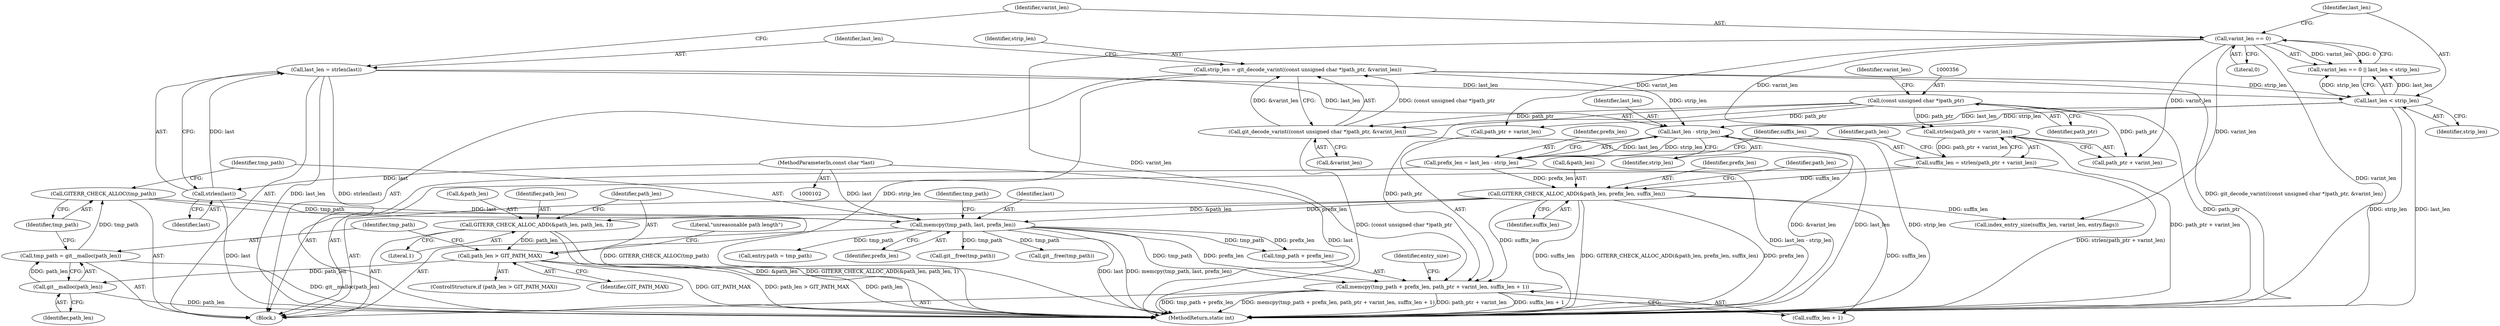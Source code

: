 digraph "0_libgit2_3db1af1f370295ad5355b8f64b865a2a357bcac0@API" {
"1000413" [label="(Call,memcpy(tmp_path + prefix_len, path_ptr + varint_len, suffix_len + 1))"];
"1000409" [label="(Call,memcpy(tmp_path, last, prefix_len))"];
"1000407" [label="(Call,GITERR_CHECK_ALLOC(tmp_path))"];
"1000403" [label="(Call,tmp_path = git__malloc(path_len))"];
"1000405" [label="(Call,git__malloc(path_len))"];
"1000397" [label="(Call,path_len > GIT_PATH_MAX)"];
"1000391" [label="(Call,GITERR_CHECK_ALLOC_ADD(&path_len, path_len, 1))"];
"1000386" [label="(Call,GITERR_CHECK_ALLOC_ADD(&path_len, prefix_len, suffix_len))"];
"1000375" [label="(Call,prefix_len = last_len - strip_len)"];
"1000377" [label="(Call,last_len - strip_len)"];
"1000360" [label="(Call,last_len = strlen(last))"];
"1000362" [label="(Call,strlen(last))"];
"1000108" [label="(MethodParameterIn,const char *last)"];
"1000369" [label="(Call,last_len < strip_len)"];
"1000352" [label="(Call,strip_len = git_decode_varint((const unsigned char *)path_ptr, &varint_len))"];
"1000354" [label="(Call,git_decode_varint((const unsigned char *)path_ptr, &varint_len))"];
"1000355" [label="(Call,(const unsigned char *)path_ptr)"];
"1000380" [label="(Call,suffix_len = strlen(path_ptr + varint_len))"];
"1000382" [label="(Call,strlen(path_ptr + varint_len))"];
"1000366" [label="(Call,varint_len == 0)"];
"1000379" [label="(Identifier,strip_len)"];
"1000371" [label="(Identifier,strip_len)"];
"1000399" [label="(Identifier,GIT_PATH_MAX)"];
"1000368" [label="(Literal,0)"];
"1000414" [label="(Call,tmp_path + prefix_len)"];
"1000369" [label="(Call,last_len < strip_len)"];
"1000380" [label="(Call,suffix_len = strlen(path_ptr + varint_len))"];
"1000387" [label="(Call,&path_len)"];
"1000362" [label="(Call,strlen(last))"];
"1000365" [label="(Call,varint_len == 0 || last_len < strip_len)"];
"1000466" [label="(Call,git__free(tmp_path))"];
"1000402" [label="(Literal,\"unreasonable path length\")"];
"1000390" [label="(Identifier,suffix_len)"];
"1000361" [label="(Identifier,last_len)"];
"1000345" [label="(Block,)"];
"1000394" [label="(Identifier,path_len)"];
"1000367" [label="(Identifier,varint_len)"];
"1000395" [label="(Literal,1)"];
"1000409" [label="(Call,memcpy(tmp_path, last, prefix_len))"];
"1000461" [label="(Call,git__free(tmp_path))"];
"1000413" [label="(Call,memcpy(tmp_path + prefix_len, path_ptr + varint_len, suffix_len + 1))"];
"1000398" [label="(Identifier,path_len)"];
"1000397" [label="(Call,path_len > GIT_PATH_MAX)"];
"1000360" [label="(Call,last_len = strlen(last))"];
"1000108" [label="(MethodParameterIn,const char *last)"];
"1000389" [label="(Identifier,prefix_len)"];
"1000366" [label="(Call,varint_len == 0)"];
"1000354" [label="(Call,git_decode_varint((const unsigned char *)path_ptr, &varint_len))"];
"1000353" [label="(Identifier,strip_len)"];
"1000408" [label="(Identifier,tmp_path)"];
"1000355" [label="(Call,(const unsigned char *)path_ptr)"];
"1000357" [label="(Identifier,path_ptr)"];
"1000411" [label="(Identifier,last)"];
"1000406" [label="(Identifier,path_len)"];
"1000377" [label="(Call,last_len - strip_len)"];
"1000378" [label="(Identifier,last_len)"];
"1000405" [label="(Call,git__malloc(path_len))"];
"1000383" [label="(Call,path_ptr + varint_len)"];
"1000404" [label="(Identifier,tmp_path)"];
"1000410" [label="(Identifier,tmp_path)"];
"1000358" [label="(Call,&varint_len)"];
"1000388" [label="(Identifier,path_len)"];
"1000425" [label="(Call,index_entry_size(suffix_len, varint_len, entry.flags))"];
"1000424" [label="(Identifier,entry_size)"];
"1000363" [label="(Identifier,last)"];
"1000352" [label="(Call,strip_len = git_decode_varint((const unsigned char *)path_ptr, &varint_len))"];
"1000396" [label="(ControlStructure,if (path_len > GIT_PATH_MAX))"];
"1000382" [label="(Call,strlen(path_ptr + varint_len))"];
"1000386" [label="(Call,GITERR_CHECK_ALLOC_ADD(&path_len, prefix_len, suffix_len))"];
"1000412" [label="(Identifier,prefix_len)"];
"1000381" [label="(Identifier,suffix_len)"];
"1000392" [label="(Call,&path_len)"];
"1000370" [label="(Identifier,last_len)"];
"1000359" [label="(Identifier,varint_len)"];
"1000420" [label="(Call,suffix_len + 1)"];
"1000393" [label="(Identifier,path_len)"];
"1000407" [label="(Call,GITERR_CHECK_ALLOC(tmp_path))"];
"1000431" [label="(Call,entry.path = tmp_path)"];
"1000375" [label="(Call,prefix_len = last_len - strip_len)"];
"1000474" [label="(MethodReturn,static int)"];
"1000376" [label="(Identifier,prefix_len)"];
"1000391" [label="(Call,GITERR_CHECK_ALLOC_ADD(&path_len, path_len, 1))"];
"1000417" [label="(Call,path_ptr + varint_len)"];
"1000415" [label="(Identifier,tmp_path)"];
"1000403" [label="(Call,tmp_path = git__malloc(path_len))"];
"1000413" -> "1000345"  [label="AST: "];
"1000413" -> "1000420"  [label="CFG: "];
"1000414" -> "1000413"  [label="AST: "];
"1000417" -> "1000413"  [label="AST: "];
"1000420" -> "1000413"  [label="AST: "];
"1000424" -> "1000413"  [label="CFG: "];
"1000413" -> "1000474"  [label="DDG: suffix_len + 1"];
"1000413" -> "1000474"  [label="DDG: tmp_path + prefix_len"];
"1000413" -> "1000474"  [label="DDG: memcpy(tmp_path + prefix_len, path_ptr + varint_len, suffix_len + 1)"];
"1000413" -> "1000474"  [label="DDG: path_ptr + varint_len"];
"1000409" -> "1000413"  [label="DDG: tmp_path"];
"1000409" -> "1000413"  [label="DDG: prefix_len"];
"1000355" -> "1000413"  [label="DDG: path_ptr"];
"1000366" -> "1000413"  [label="DDG: varint_len"];
"1000386" -> "1000413"  [label="DDG: suffix_len"];
"1000409" -> "1000345"  [label="AST: "];
"1000409" -> "1000412"  [label="CFG: "];
"1000410" -> "1000409"  [label="AST: "];
"1000411" -> "1000409"  [label="AST: "];
"1000412" -> "1000409"  [label="AST: "];
"1000415" -> "1000409"  [label="CFG: "];
"1000409" -> "1000474"  [label="DDG: last"];
"1000409" -> "1000474"  [label="DDG: memcpy(tmp_path, last, prefix_len)"];
"1000407" -> "1000409"  [label="DDG: tmp_path"];
"1000362" -> "1000409"  [label="DDG: last"];
"1000108" -> "1000409"  [label="DDG: last"];
"1000386" -> "1000409"  [label="DDG: prefix_len"];
"1000409" -> "1000414"  [label="DDG: tmp_path"];
"1000409" -> "1000414"  [label="DDG: prefix_len"];
"1000409" -> "1000431"  [label="DDG: tmp_path"];
"1000409" -> "1000461"  [label="DDG: tmp_path"];
"1000409" -> "1000466"  [label="DDG: tmp_path"];
"1000407" -> "1000345"  [label="AST: "];
"1000407" -> "1000408"  [label="CFG: "];
"1000408" -> "1000407"  [label="AST: "];
"1000410" -> "1000407"  [label="CFG: "];
"1000407" -> "1000474"  [label="DDG: GITERR_CHECK_ALLOC(tmp_path)"];
"1000403" -> "1000407"  [label="DDG: tmp_path"];
"1000403" -> "1000345"  [label="AST: "];
"1000403" -> "1000405"  [label="CFG: "];
"1000404" -> "1000403"  [label="AST: "];
"1000405" -> "1000403"  [label="AST: "];
"1000408" -> "1000403"  [label="CFG: "];
"1000403" -> "1000474"  [label="DDG: git__malloc(path_len)"];
"1000405" -> "1000403"  [label="DDG: path_len"];
"1000405" -> "1000406"  [label="CFG: "];
"1000406" -> "1000405"  [label="AST: "];
"1000405" -> "1000474"  [label="DDG: path_len"];
"1000397" -> "1000405"  [label="DDG: path_len"];
"1000397" -> "1000396"  [label="AST: "];
"1000397" -> "1000399"  [label="CFG: "];
"1000398" -> "1000397"  [label="AST: "];
"1000399" -> "1000397"  [label="AST: "];
"1000402" -> "1000397"  [label="CFG: "];
"1000404" -> "1000397"  [label="CFG: "];
"1000397" -> "1000474"  [label="DDG: path_len > GIT_PATH_MAX"];
"1000397" -> "1000474"  [label="DDG: path_len"];
"1000397" -> "1000474"  [label="DDG: GIT_PATH_MAX"];
"1000391" -> "1000397"  [label="DDG: path_len"];
"1000391" -> "1000345"  [label="AST: "];
"1000391" -> "1000395"  [label="CFG: "];
"1000392" -> "1000391"  [label="AST: "];
"1000394" -> "1000391"  [label="AST: "];
"1000395" -> "1000391"  [label="AST: "];
"1000398" -> "1000391"  [label="CFG: "];
"1000391" -> "1000474"  [label="DDG: &path_len"];
"1000391" -> "1000474"  [label="DDG: GITERR_CHECK_ALLOC_ADD(&path_len, path_len, 1)"];
"1000386" -> "1000391"  [label="DDG: &path_len"];
"1000386" -> "1000345"  [label="AST: "];
"1000386" -> "1000390"  [label="CFG: "];
"1000387" -> "1000386"  [label="AST: "];
"1000389" -> "1000386"  [label="AST: "];
"1000390" -> "1000386"  [label="AST: "];
"1000393" -> "1000386"  [label="CFG: "];
"1000386" -> "1000474"  [label="DDG: prefix_len"];
"1000386" -> "1000474"  [label="DDG: suffix_len"];
"1000386" -> "1000474"  [label="DDG: GITERR_CHECK_ALLOC_ADD(&path_len, prefix_len, suffix_len)"];
"1000375" -> "1000386"  [label="DDG: prefix_len"];
"1000380" -> "1000386"  [label="DDG: suffix_len"];
"1000386" -> "1000420"  [label="DDG: suffix_len"];
"1000386" -> "1000425"  [label="DDG: suffix_len"];
"1000375" -> "1000345"  [label="AST: "];
"1000375" -> "1000377"  [label="CFG: "];
"1000376" -> "1000375"  [label="AST: "];
"1000377" -> "1000375"  [label="AST: "];
"1000381" -> "1000375"  [label="CFG: "];
"1000375" -> "1000474"  [label="DDG: last_len - strip_len"];
"1000377" -> "1000375"  [label="DDG: last_len"];
"1000377" -> "1000375"  [label="DDG: strip_len"];
"1000377" -> "1000379"  [label="CFG: "];
"1000378" -> "1000377"  [label="AST: "];
"1000379" -> "1000377"  [label="AST: "];
"1000377" -> "1000474"  [label="DDG: strip_len"];
"1000377" -> "1000474"  [label="DDG: last_len"];
"1000360" -> "1000377"  [label="DDG: last_len"];
"1000369" -> "1000377"  [label="DDG: last_len"];
"1000369" -> "1000377"  [label="DDG: strip_len"];
"1000352" -> "1000377"  [label="DDG: strip_len"];
"1000360" -> "1000345"  [label="AST: "];
"1000360" -> "1000362"  [label="CFG: "];
"1000361" -> "1000360"  [label="AST: "];
"1000362" -> "1000360"  [label="AST: "];
"1000367" -> "1000360"  [label="CFG: "];
"1000360" -> "1000474"  [label="DDG: last_len"];
"1000360" -> "1000474"  [label="DDG: strlen(last)"];
"1000362" -> "1000360"  [label="DDG: last"];
"1000360" -> "1000369"  [label="DDG: last_len"];
"1000362" -> "1000363"  [label="CFG: "];
"1000363" -> "1000362"  [label="AST: "];
"1000362" -> "1000474"  [label="DDG: last"];
"1000108" -> "1000362"  [label="DDG: last"];
"1000108" -> "1000102"  [label="AST: "];
"1000108" -> "1000474"  [label="DDG: last"];
"1000369" -> "1000365"  [label="AST: "];
"1000369" -> "1000371"  [label="CFG: "];
"1000370" -> "1000369"  [label="AST: "];
"1000371" -> "1000369"  [label="AST: "];
"1000365" -> "1000369"  [label="CFG: "];
"1000369" -> "1000474"  [label="DDG: last_len"];
"1000369" -> "1000474"  [label="DDG: strip_len"];
"1000369" -> "1000365"  [label="DDG: last_len"];
"1000369" -> "1000365"  [label="DDG: strip_len"];
"1000352" -> "1000369"  [label="DDG: strip_len"];
"1000352" -> "1000345"  [label="AST: "];
"1000352" -> "1000354"  [label="CFG: "];
"1000353" -> "1000352"  [label="AST: "];
"1000354" -> "1000352"  [label="AST: "];
"1000361" -> "1000352"  [label="CFG: "];
"1000352" -> "1000474"  [label="DDG: strip_len"];
"1000352" -> "1000474"  [label="DDG: git_decode_varint((const unsigned char *)path_ptr, &varint_len)"];
"1000354" -> "1000352"  [label="DDG: (const unsigned char *)path_ptr"];
"1000354" -> "1000352"  [label="DDG: &varint_len"];
"1000354" -> "1000358"  [label="CFG: "];
"1000355" -> "1000354"  [label="AST: "];
"1000358" -> "1000354"  [label="AST: "];
"1000354" -> "1000474"  [label="DDG: &varint_len"];
"1000354" -> "1000474"  [label="DDG: (const unsigned char *)path_ptr"];
"1000355" -> "1000354"  [label="DDG: path_ptr"];
"1000355" -> "1000357"  [label="CFG: "];
"1000356" -> "1000355"  [label="AST: "];
"1000357" -> "1000355"  [label="AST: "];
"1000359" -> "1000355"  [label="CFG: "];
"1000355" -> "1000474"  [label="DDG: path_ptr"];
"1000355" -> "1000382"  [label="DDG: path_ptr"];
"1000355" -> "1000383"  [label="DDG: path_ptr"];
"1000355" -> "1000417"  [label="DDG: path_ptr"];
"1000380" -> "1000345"  [label="AST: "];
"1000380" -> "1000382"  [label="CFG: "];
"1000381" -> "1000380"  [label="AST: "];
"1000382" -> "1000380"  [label="AST: "];
"1000388" -> "1000380"  [label="CFG: "];
"1000380" -> "1000474"  [label="DDG: strlen(path_ptr + varint_len)"];
"1000382" -> "1000380"  [label="DDG: path_ptr + varint_len"];
"1000382" -> "1000383"  [label="CFG: "];
"1000383" -> "1000382"  [label="AST: "];
"1000382" -> "1000474"  [label="DDG: path_ptr + varint_len"];
"1000366" -> "1000382"  [label="DDG: varint_len"];
"1000366" -> "1000365"  [label="AST: "];
"1000366" -> "1000368"  [label="CFG: "];
"1000367" -> "1000366"  [label="AST: "];
"1000368" -> "1000366"  [label="AST: "];
"1000370" -> "1000366"  [label="CFG: "];
"1000365" -> "1000366"  [label="CFG: "];
"1000366" -> "1000474"  [label="DDG: varint_len"];
"1000366" -> "1000365"  [label="DDG: varint_len"];
"1000366" -> "1000365"  [label="DDG: 0"];
"1000366" -> "1000383"  [label="DDG: varint_len"];
"1000366" -> "1000417"  [label="DDG: varint_len"];
"1000366" -> "1000425"  [label="DDG: varint_len"];
}
